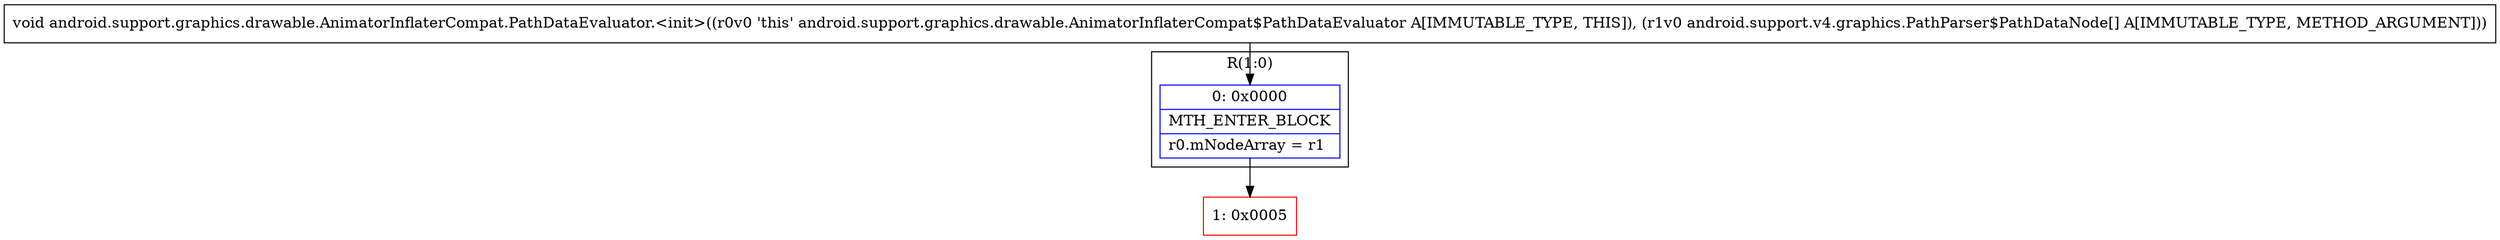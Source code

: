 digraph "CFG forandroid.support.graphics.drawable.AnimatorInflaterCompat.PathDataEvaluator.\<init\>([Landroid\/support\/v4\/graphics\/PathParser$PathDataNode;)V" {
subgraph cluster_Region_2105693049 {
label = "R(1:0)";
node [shape=record,color=blue];
Node_0 [shape=record,label="{0\:\ 0x0000|MTH_ENTER_BLOCK\l|r0.mNodeArray = r1\l}"];
}
Node_1 [shape=record,color=red,label="{1\:\ 0x0005}"];
MethodNode[shape=record,label="{void android.support.graphics.drawable.AnimatorInflaterCompat.PathDataEvaluator.\<init\>((r0v0 'this' android.support.graphics.drawable.AnimatorInflaterCompat$PathDataEvaluator A[IMMUTABLE_TYPE, THIS]), (r1v0 android.support.v4.graphics.PathParser$PathDataNode[] A[IMMUTABLE_TYPE, METHOD_ARGUMENT])) }"];
MethodNode -> Node_0;
Node_0 -> Node_1;
}

